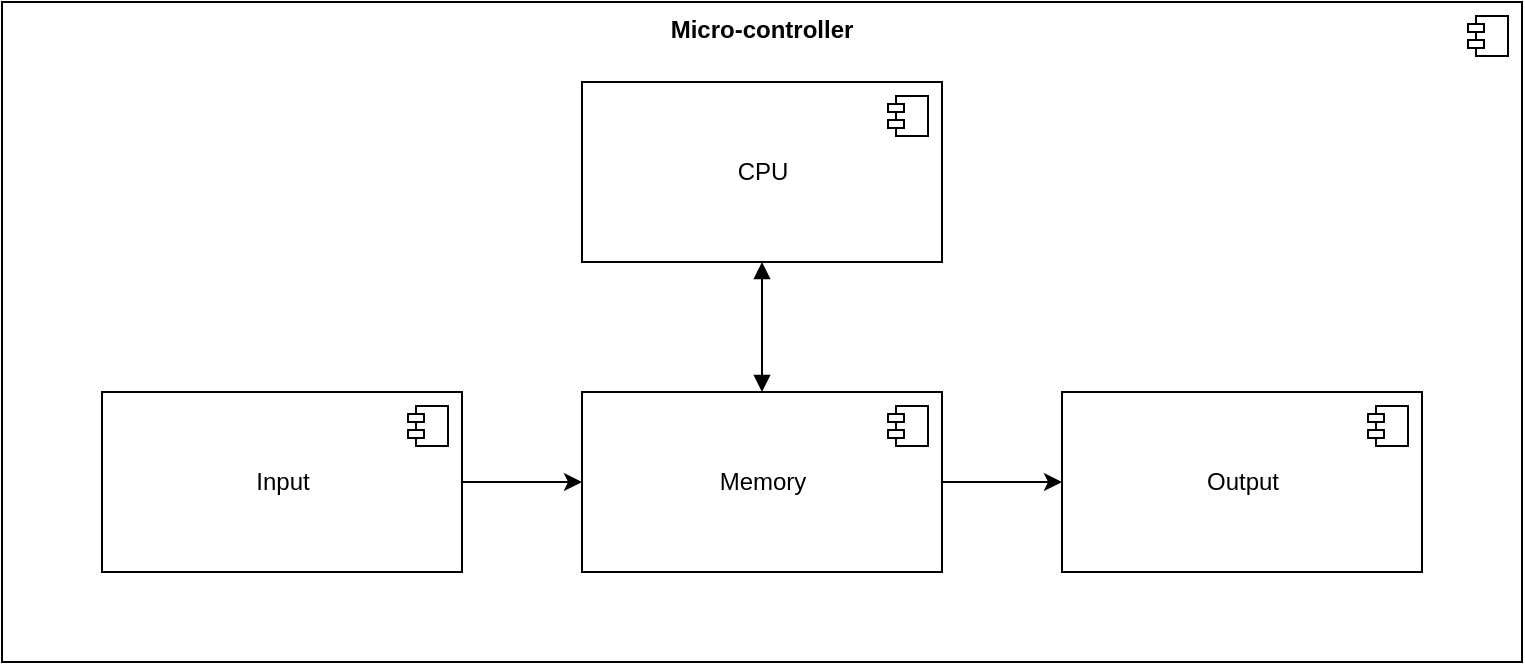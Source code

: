 <mxfile version="20.3.0" type="device"><diagram id="JmYDvg8-UK9iMEZHf9QM" name="Page-1"><mxGraphModel dx="1038" dy="641" grid="1" gridSize="10" guides="1" tooltips="1" connect="1" arrows="1" fold="1" page="1" pageScale="1" pageWidth="850" pageHeight="1100" math="0" shadow="0"><root><mxCell id="0"/><mxCell id="1" parent="0"/><mxCell id="ZO0bm-_nv8gwaEtck-XT-1" value="" style="html=1;dropTarget=0;align=right;" vertex="1" parent="1"><mxGeometry x="40" y="40" width="760" height="330" as="geometry"/></mxCell><mxCell id="ZO0bm-_nv8gwaEtck-XT-2" value="" style="shape=module;jettyWidth=8;jettyHeight=4;" vertex="1" parent="ZO0bm-_nv8gwaEtck-XT-1"><mxGeometry x="1" width="20" height="20" relative="1" as="geometry"><mxPoint x="-27" y="7" as="offset"/></mxGeometry></mxCell><mxCell id="ZO0bm-_nv8gwaEtck-XT-3" value="CPU" style="html=1;dropTarget=0;" vertex="1" parent="1"><mxGeometry x="330" y="80" width="180" height="90" as="geometry"/></mxCell><mxCell id="ZO0bm-_nv8gwaEtck-XT-4" value="" style="shape=module;jettyWidth=8;jettyHeight=4;" vertex="1" parent="ZO0bm-_nv8gwaEtck-XT-3"><mxGeometry x="1" width="20" height="20" relative="1" as="geometry"><mxPoint x="-27" y="7" as="offset"/></mxGeometry></mxCell><mxCell id="ZO0bm-_nv8gwaEtck-XT-5" value="Output" style="html=1;dropTarget=0;" vertex="1" parent="1"><mxGeometry x="570" y="235" width="180" height="90" as="geometry"/></mxCell><mxCell id="ZO0bm-_nv8gwaEtck-XT-6" value="" style="shape=module;jettyWidth=8;jettyHeight=4;" vertex="1" parent="ZO0bm-_nv8gwaEtck-XT-5"><mxGeometry x="1" width="20" height="20" relative="1" as="geometry"><mxPoint x="-27" y="7" as="offset"/></mxGeometry></mxCell><mxCell id="ZO0bm-_nv8gwaEtck-XT-19" value="" style="edgeStyle=orthogonalEdgeStyle;rounded=0;orthogonalLoop=1;jettySize=auto;html=1;" edge="1" parent="1" source="ZO0bm-_nv8gwaEtck-XT-7" target="ZO0bm-_nv8gwaEtck-XT-5"><mxGeometry relative="1" as="geometry"/></mxCell><mxCell id="ZO0bm-_nv8gwaEtck-XT-7" value="Memory" style="html=1;dropTarget=0;" vertex="1" parent="1"><mxGeometry x="330" y="235" width="180" height="90" as="geometry"/></mxCell><mxCell id="ZO0bm-_nv8gwaEtck-XT-8" value="" style="shape=module;jettyWidth=8;jettyHeight=4;" vertex="1" parent="ZO0bm-_nv8gwaEtck-XT-7"><mxGeometry x="1" width="20" height="20" relative="1" as="geometry"><mxPoint x="-27" y="7" as="offset"/></mxGeometry></mxCell><mxCell id="ZO0bm-_nv8gwaEtck-XT-18" value="" style="edgeStyle=orthogonalEdgeStyle;rounded=0;orthogonalLoop=1;jettySize=auto;html=1;" edge="1" parent="1" source="ZO0bm-_nv8gwaEtck-XT-9" target="ZO0bm-_nv8gwaEtck-XT-7"><mxGeometry relative="1" as="geometry"/></mxCell><mxCell id="ZO0bm-_nv8gwaEtck-XT-9" value="Input" style="html=1;dropTarget=0;" vertex="1" parent="1"><mxGeometry x="90" y="235" width="180" height="90" as="geometry"/></mxCell><mxCell id="ZO0bm-_nv8gwaEtck-XT-10" value="" style="shape=module;jettyWidth=8;jettyHeight=4;" vertex="1" parent="ZO0bm-_nv8gwaEtck-XT-9"><mxGeometry x="1" width="20" height="20" relative="1" as="geometry"><mxPoint x="-27" y="7" as="offset"/></mxGeometry></mxCell><mxCell id="ZO0bm-_nv8gwaEtck-XT-14" value="Micro-controller" style="text;align=center;fontStyle=1;verticalAlign=middle;spacingLeft=3;spacingRight=3;strokeColor=none;rotatable=0;points=[[0,0.5],[1,0.5]];portConstraint=eastwest;" vertex="1" parent="1"><mxGeometry x="360" y="40" width="120" height="26" as="geometry"/></mxCell><mxCell id="ZO0bm-_nv8gwaEtck-XT-15" value="" style="endArrow=block;startArrow=block;endFill=1;startFill=1;html=1;rounded=0;exitX=0.5;exitY=1;exitDx=0;exitDy=0;entryX=0.5;entryY=0;entryDx=0;entryDy=0;" edge="1" parent="1" source="ZO0bm-_nv8gwaEtck-XT-3" target="ZO0bm-_nv8gwaEtck-XT-7"><mxGeometry width="160" relative="1" as="geometry"><mxPoint x="380" y="290" as="sourcePoint"/><mxPoint x="540" y="290" as="targetPoint"/></mxGeometry></mxCell></root></mxGraphModel></diagram></mxfile>